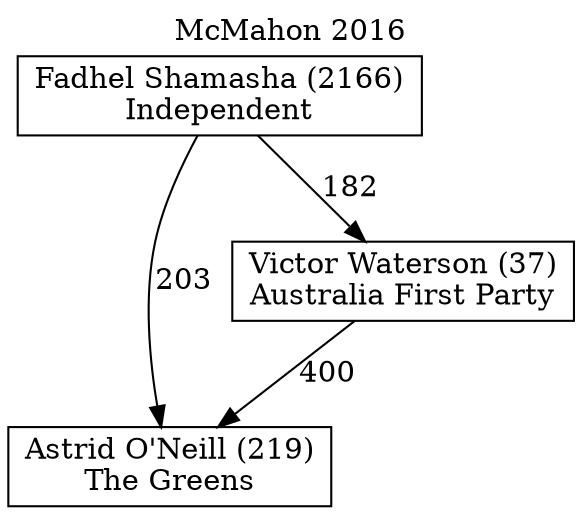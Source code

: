 // House preference flow
digraph "Astrid O'Neill (219)_McMahon_2016" {
	graph [label="McMahon 2016" labelloc=t mclimit=10]
	node [shape=box]
	"Fadhel Shamasha (2166)" [label="Fadhel Shamasha (2166)
Independent"]
	"Astrid O'Neill (219)" [label="Astrid O'Neill (219)
The Greens"]
	"Victor Waterson (37)" [label="Victor Waterson (37)
Australia First Party"]
	"Fadhel Shamasha (2166)" -> "Astrid O'Neill (219)" [label=203]
	"Victor Waterson (37)" -> "Astrid O'Neill (219)" [label=400]
	"Fadhel Shamasha (2166)" -> "Victor Waterson (37)" [label=182]
}

